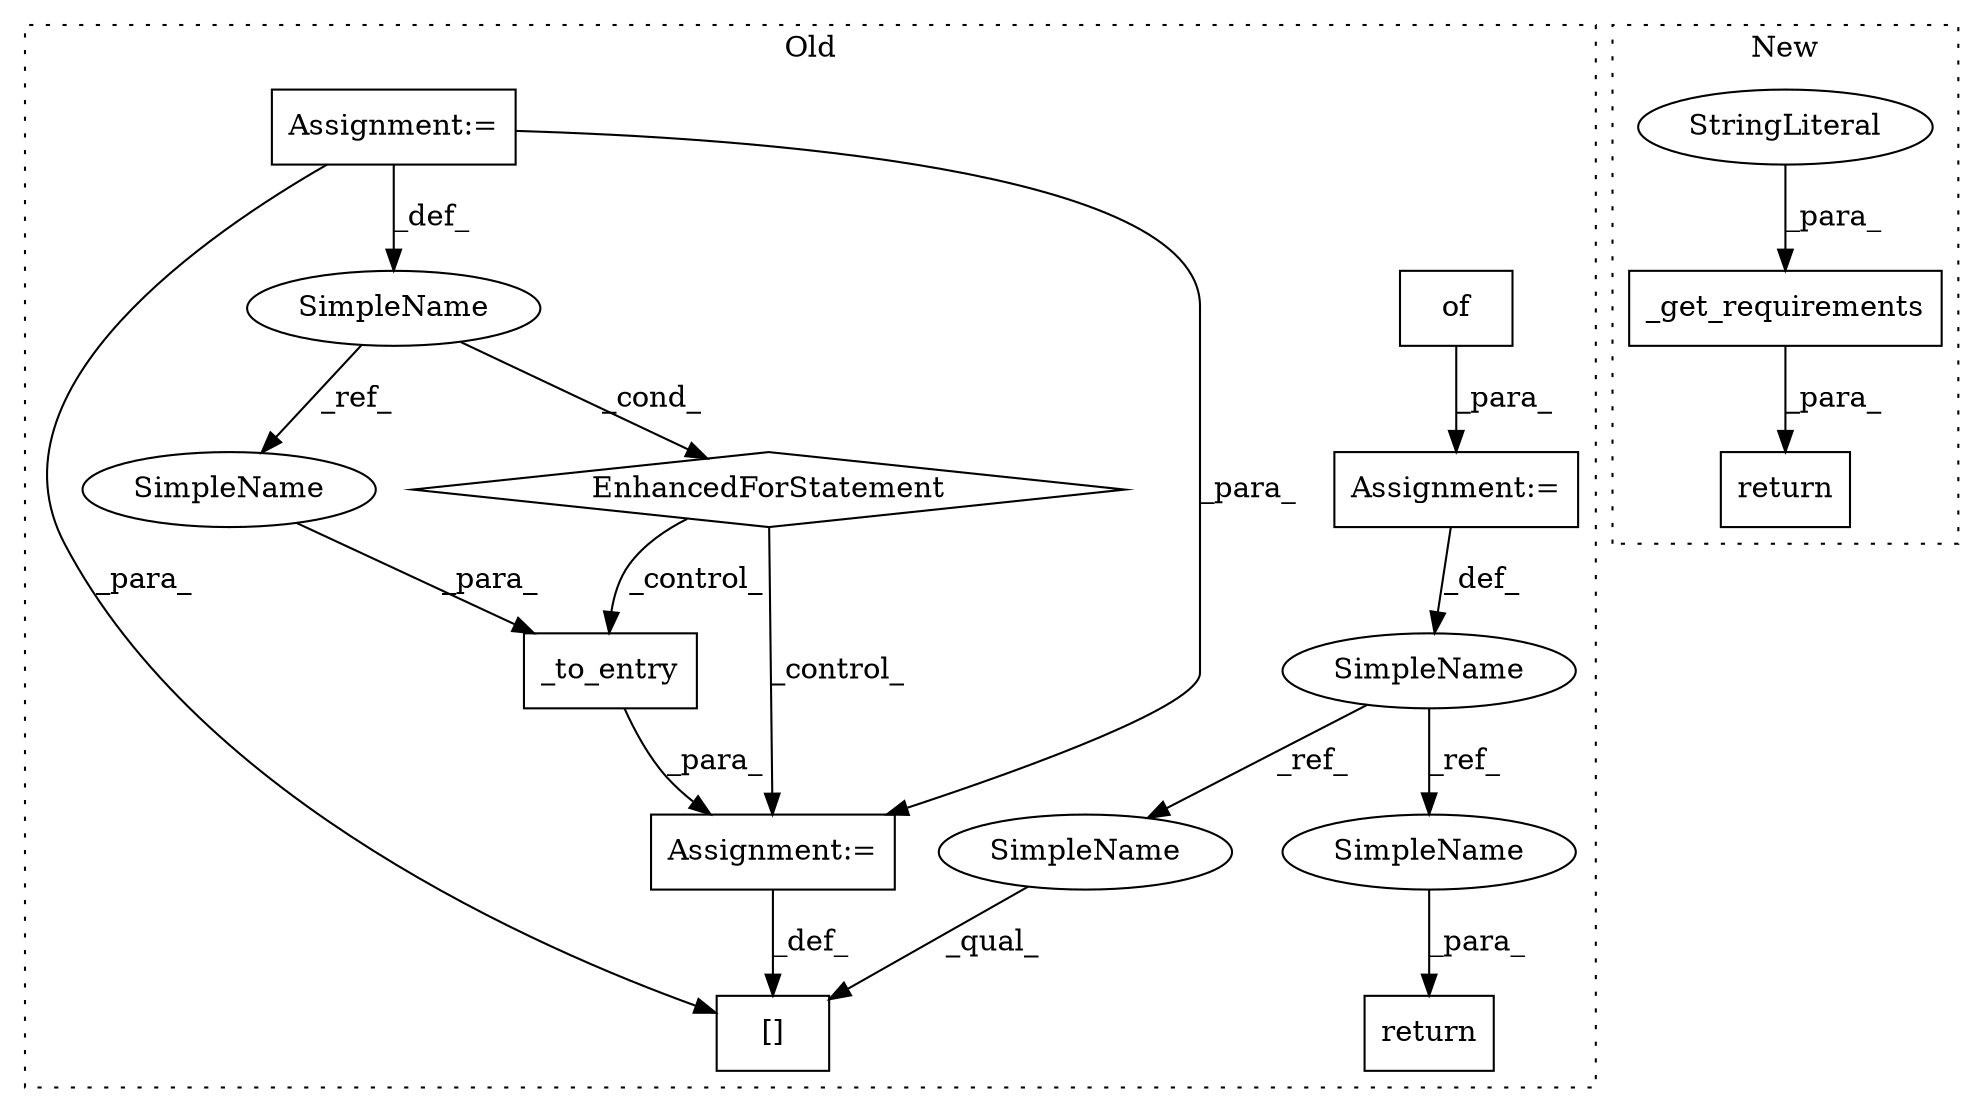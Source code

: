 digraph G {
subgraph cluster0 {
1 [label="[]" a="2" s="4479,4515" l="17,1" shape="box"];
3 [label="SimpleName" a="42" s="4351" l="16" shape="ellipse"];
4 [label="return" a="41" s="4551" l="7" shape="box"];
5 [label="of" a="32" s="4372" l="4" shape="box"];
6 [label="Assignment:=" a="7" s="4382,4469" l="53,2" shape="box"];
7 [label="EnhancedForStatement" a="70" s="4382,4469" l="53,2" shape="diamond"];
8 [label="SimpleName" a="42" s="4443" l="11" shape="ellipse"];
9 [label="_to_entry" a="32" s="4517,4538" l="10,1" shape="box"];
11 [label="Assignment:=" a="7" s="4516" l="1" shape="box"];
12 [label="Assignment:=" a="7" s="4367" l="1" shape="box"];
14 [label="SimpleName" a="42" s="4479" l="16" shape="ellipse"];
15 [label="SimpleName" a="42" s="4558" l="16" shape="ellipse"];
16 [label="SimpleName" a="42" s="4527" l="11" shape="ellipse"];
label = "Old";
style="dotted";
}
subgraph cluster1 {
2 [label="_get_requirements" a="32" s="4860,4895" l="18,1" shape="box"];
10 [label="StringLiteral" a="45" s="4891" l="4" shape="ellipse"];
13 [label="return" a="41" s="4853" l="7" shape="box"];
label = "New";
style="dotted";
}
2 -> 13 [label="_para_"];
3 -> 14 [label="_ref_"];
3 -> 15 [label="_ref_"];
5 -> 12 [label="_para_"];
6 -> 1 [label="_para_"];
6 -> 8 [label="_def_"];
6 -> 11 [label="_para_"];
7 -> 11 [label="_control_"];
7 -> 9 [label="_control_"];
8 -> 16 [label="_ref_"];
8 -> 7 [label="_cond_"];
9 -> 11 [label="_para_"];
10 -> 2 [label="_para_"];
11 -> 1 [label="_def_"];
12 -> 3 [label="_def_"];
14 -> 1 [label="_qual_"];
15 -> 4 [label="_para_"];
16 -> 9 [label="_para_"];
}